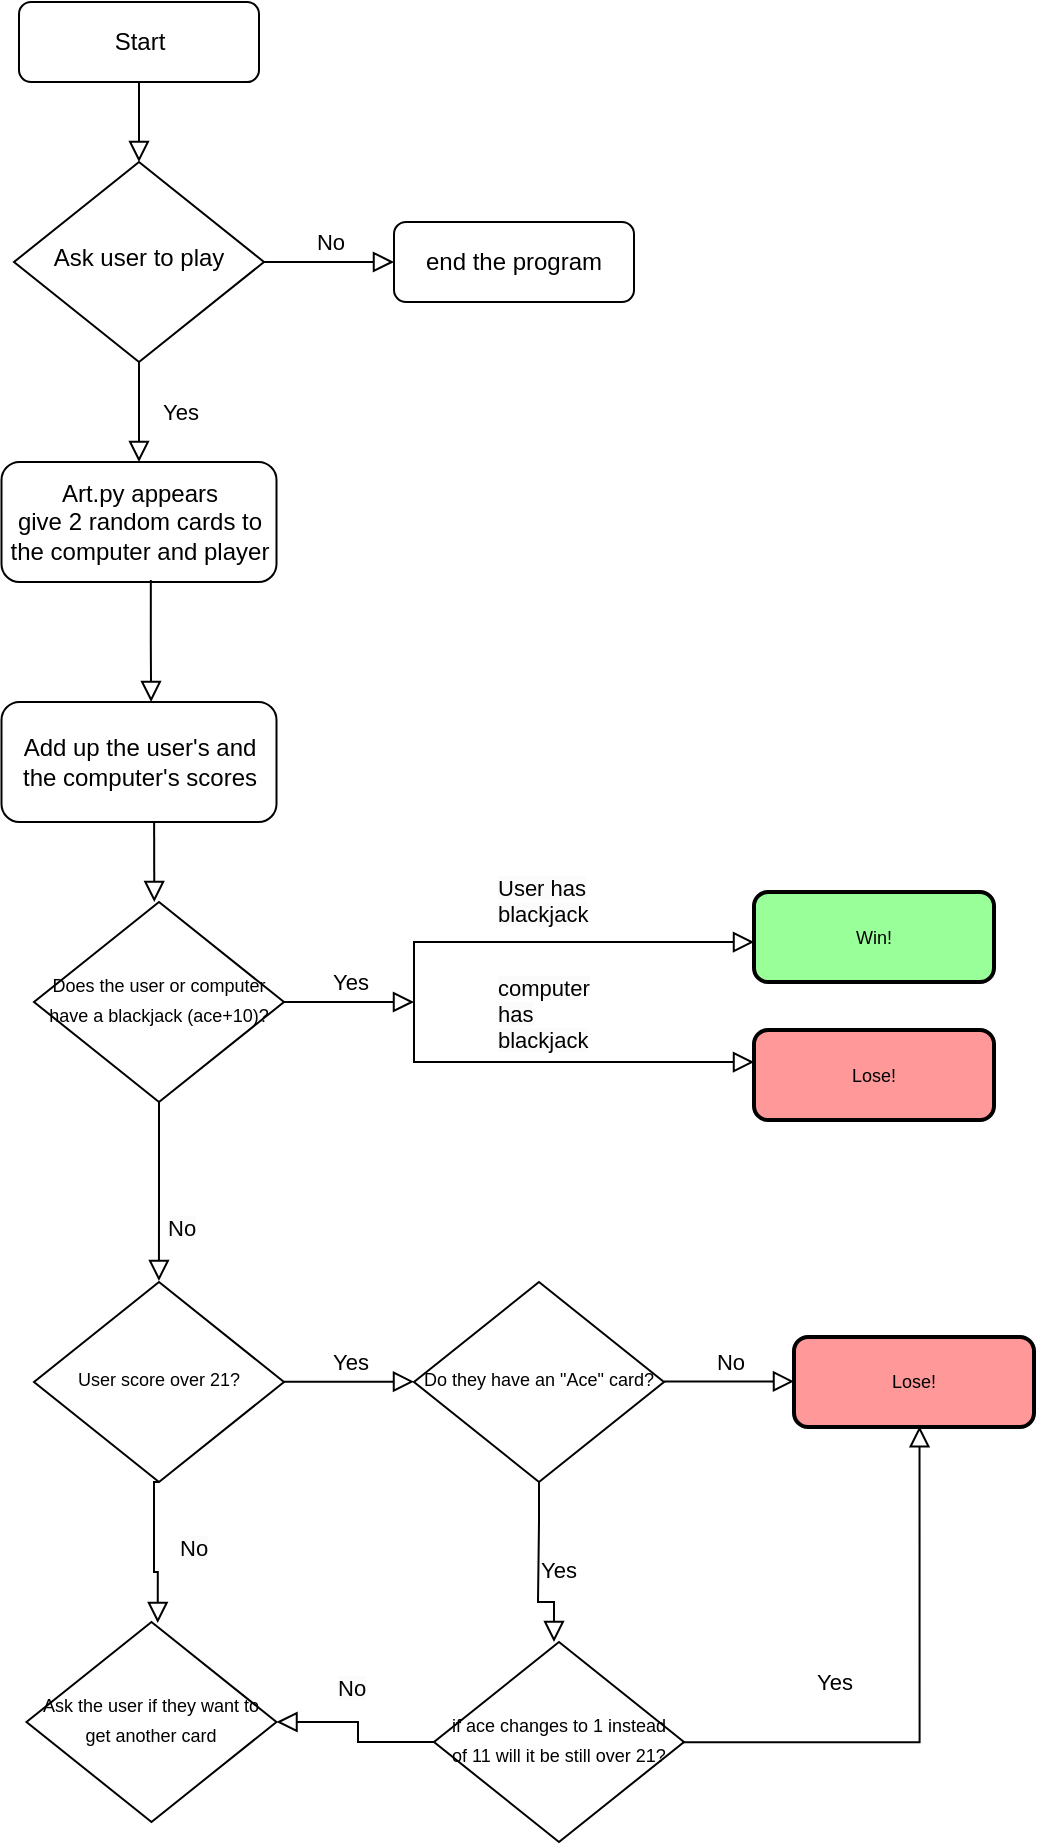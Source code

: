 <mxfile version="20.8.5" type="github">
  <diagram id="C5RBs43oDa-KdzZeNtuy" name="Page-1">
    <mxGraphModel dx="1526" dy="969" grid="1" gridSize="10" guides="1" tooltips="1" connect="1" arrows="1" fold="1" page="1" pageScale="1" pageWidth="827" pageHeight="1169" math="0" shadow="0">
      <root>
        <mxCell id="WIyWlLk6GJQsqaUBKTNV-0" />
        <mxCell id="WIyWlLk6GJQsqaUBKTNV-1" parent="WIyWlLk6GJQsqaUBKTNV-0" />
        <mxCell id="WIyWlLk6GJQsqaUBKTNV-2" value="" style="rounded=0;html=1;jettySize=auto;orthogonalLoop=1;fontSize=11;endArrow=block;endFill=0;endSize=8;strokeWidth=1;shadow=0;labelBackgroundColor=none;edgeStyle=orthogonalEdgeStyle;" parent="WIyWlLk6GJQsqaUBKTNV-1" source="WIyWlLk6GJQsqaUBKTNV-3" target="WIyWlLk6GJQsqaUBKTNV-6" edge="1">
          <mxGeometry relative="1" as="geometry" />
        </mxCell>
        <mxCell id="WIyWlLk6GJQsqaUBKTNV-3" value="Start" style="rounded=1;whiteSpace=wrap;html=1;fontSize=12;glass=0;strokeWidth=1;shadow=0;" parent="WIyWlLk6GJQsqaUBKTNV-1" vertex="1">
          <mxGeometry x="172.5" y="70" width="120" height="40" as="geometry" />
        </mxCell>
        <mxCell id="WIyWlLk6GJQsqaUBKTNV-4" value="Yes" style="rounded=0;html=1;jettySize=auto;orthogonalLoop=1;fontSize=11;endArrow=block;endFill=0;endSize=8;strokeWidth=1;shadow=0;labelBackgroundColor=none;edgeStyle=orthogonalEdgeStyle;" parent="WIyWlLk6GJQsqaUBKTNV-1" source="WIyWlLk6GJQsqaUBKTNV-6" edge="1">
          <mxGeometry y="20" relative="1" as="geometry">
            <mxPoint as="offset" />
            <mxPoint x="232.5" y="300" as="targetPoint" />
          </mxGeometry>
        </mxCell>
        <mxCell id="WIyWlLk6GJQsqaUBKTNV-5" value="No" style="edgeStyle=orthogonalEdgeStyle;rounded=0;html=1;jettySize=auto;orthogonalLoop=1;fontSize=11;endArrow=block;endFill=0;endSize=8;strokeWidth=1;shadow=0;labelBackgroundColor=none;" parent="WIyWlLk6GJQsqaUBKTNV-1" source="WIyWlLk6GJQsqaUBKTNV-6" target="WIyWlLk6GJQsqaUBKTNV-7" edge="1">
          <mxGeometry y="10" relative="1" as="geometry">
            <mxPoint as="offset" />
          </mxGeometry>
        </mxCell>
        <mxCell id="WIyWlLk6GJQsqaUBKTNV-6" value="Ask user to play" style="rhombus;whiteSpace=wrap;html=1;shadow=0;fontFamily=Helvetica;fontSize=12;align=center;strokeWidth=1;spacing=6;spacingTop=-4;" parent="WIyWlLk6GJQsqaUBKTNV-1" vertex="1">
          <mxGeometry x="170" y="150" width="125" height="100" as="geometry" />
        </mxCell>
        <mxCell id="WIyWlLk6GJQsqaUBKTNV-7" value="end the program" style="rounded=1;whiteSpace=wrap;html=1;fontSize=12;glass=0;strokeWidth=1;shadow=0;" parent="WIyWlLk6GJQsqaUBKTNV-1" vertex="1">
          <mxGeometry x="360" y="180" width="120" height="40" as="geometry" />
        </mxCell>
        <mxCell id="7bwbReD94zH6a7A578yX-1" value="Art.py appears&lt;br&gt;give 2 random cards to the computer and player" style="rounded=1;whiteSpace=wrap;html=1;fontSize=12;glass=0;strokeWidth=1;shadow=0;" vertex="1" parent="WIyWlLk6GJQsqaUBKTNV-1">
          <mxGeometry x="163.75" y="300" width="137.5" height="60" as="geometry" />
        </mxCell>
        <mxCell id="7bwbReD94zH6a7A578yX-4" value="" style="rounded=0;html=1;jettySize=auto;orthogonalLoop=1;fontSize=11;endArrow=block;endFill=0;endSize=8;strokeWidth=1;shadow=0;labelBackgroundColor=none;edgeStyle=orthogonalEdgeStyle;exitX=0.543;exitY=0.984;exitDx=0;exitDy=0;exitPerimeter=0;" edge="1" parent="WIyWlLk6GJQsqaUBKTNV-1" source="7bwbReD94zH6a7A578yX-1">
          <mxGeometry y="20" relative="1" as="geometry">
            <mxPoint as="offset" />
            <mxPoint x="238.55" y="370" as="sourcePoint" />
            <mxPoint x="238.55" y="420" as="targetPoint" />
          </mxGeometry>
        </mxCell>
        <mxCell id="7bwbReD94zH6a7A578yX-7" value="Add up the user&#39;s and the computer&#39;s scores" style="rounded=1;whiteSpace=wrap;html=1;fontSize=12;glass=0;strokeWidth=1;shadow=0;" vertex="1" parent="WIyWlLk6GJQsqaUBKTNV-1">
          <mxGeometry x="163.75" y="420" width="137.5" height="60" as="geometry" />
        </mxCell>
        <mxCell id="7bwbReD94zH6a7A578yX-8" value="&lt;font style=&quot;font-size: 9px;&quot;&gt;Does the user or computer have a blackjack (ace+10)?&lt;/font&gt;" style="rhombus;whiteSpace=wrap;html=1;shadow=0;fontFamily=Helvetica;fontSize=12;align=center;strokeWidth=1;spacing=6;spacingTop=-4;" vertex="1" parent="WIyWlLk6GJQsqaUBKTNV-1">
          <mxGeometry x="180" y="520" width="125" height="100" as="geometry" />
        </mxCell>
        <mxCell id="7bwbReD94zH6a7A578yX-10" value="" style="rounded=0;html=1;jettySize=auto;orthogonalLoop=1;fontSize=11;endArrow=block;endFill=0;endSize=8;strokeWidth=1;shadow=0;labelBackgroundColor=none;edgeStyle=orthogonalEdgeStyle;exitX=0.555;exitY=1.009;exitDx=0;exitDy=0;exitPerimeter=0;" edge="1" parent="WIyWlLk6GJQsqaUBKTNV-1" source="7bwbReD94zH6a7A578yX-7">
          <mxGeometry y="20" relative="1" as="geometry">
            <mxPoint as="offset" />
            <mxPoint x="240.003" y="459.04" as="sourcePoint" />
            <mxPoint x="240.14" y="520" as="targetPoint" />
            <Array as="points" />
          </mxGeometry>
        </mxCell>
        <mxCell id="7bwbReD94zH6a7A578yX-11" value="" style="rounded=0;html=1;jettySize=auto;orthogonalLoop=1;fontSize=11;endArrow=block;endFill=0;endSize=8;strokeWidth=1;shadow=0;labelBackgroundColor=none;edgeStyle=orthogonalEdgeStyle;exitX=0.5;exitY=1;exitDx=0;exitDy=0;" edge="1" parent="WIyWlLk6GJQsqaUBKTNV-1" source="7bwbReD94zH6a7A578yX-8">
          <mxGeometry y="20" relative="1" as="geometry">
            <mxPoint as="offset" />
            <mxPoint x="242.382" y="670" as="sourcePoint" />
            <mxPoint x="242.46" y="709.46" as="targetPoint" />
            <Array as="points" />
          </mxGeometry>
        </mxCell>
        <mxCell id="7bwbReD94zH6a7A578yX-13" value="&lt;span style=&quot;color: rgb(0, 0, 0); font-family: Helvetica; font-size: 11px; font-style: normal; font-variant-ligatures: normal; font-variant-caps: normal; font-weight: 400; letter-spacing: normal; orphans: 2; text-align: center; text-indent: 0px; text-transform: none; widows: 2; word-spacing: 0px; -webkit-text-stroke-width: 0px; background-color: rgb(251, 251, 251); text-decoration-thickness: initial; text-decoration-style: initial; text-decoration-color: initial; float: none; display: inline !important;&quot;&gt;No&lt;/span&gt;" style="text;whiteSpace=wrap;html=1;fontSize=9;" vertex="1" parent="WIyWlLk6GJQsqaUBKTNV-1">
          <mxGeometry x="245" y="670" width="50" height="40" as="geometry" />
        </mxCell>
        <mxCell id="7bwbReD94zH6a7A578yX-15" value="Yes" style="edgeStyle=orthogonalEdgeStyle;rounded=0;html=1;jettySize=auto;orthogonalLoop=1;fontSize=11;endArrow=block;endFill=0;endSize=8;strokeWidth=1;shadow=0;labelBackgroundColor=none;" edge="1" parent="WIyWlLk6GJQsqaUBKTNV-1">
          <mxGeometry y="10" relative="1" as="geometry">
            <mxPoint as="offset" />
            <mxPoint x="305" y="570" as="sourcePoint" />
            <mxPoint x="370" y="570" as="targetPoint" />
          </mxGeometry>
        </mxCell>
        <mxCell id="7bwbReD94zH6a7A578yX-16" value="Win!" style="rounded=1;whiteSpace=wrap;html=1;absoluteArcSize=1;arcSize=14;strokeWidth=2;fontSize=9;fillColor=#99FF99;" vertex="1" parent="WIyWlLk6GJQsqaUBKTNV-1">
          <mxGeometry x="540" y="515" width="120" height="45" as="geometry" />
        </mxCell>
        <mxCell id="7bwbReD94zH6a7A578yX-18" value="" style="edgeStyle=orthogonalEdgeStyle;rounded=0;html=1;jettySize=auto;orthogonalLoop=1;fontSize=11;endArrow=block;endFill=0;endSize=8;strokeWidth=1;shadow=0;labelBackgroundColor=none;entryX=0;entryY=0.556;entryDx=0;entryDy=0;entryPerimeter=0;" edge="1" parent="WIyWlLk6GJQsqaUBKTNV-1" target="7bwbReD94zH6a7A578yX-16">
          <mxGeometry x="0.151" relative="1" as="geometry">
            <mxPoint as="offset" />
            <mxPoint x="370" y="570" as="sourcePoint" />
            <mxPoint x="530" y="540" as="targetPoint" />
            <Array as="points">
              <mxPoint x="370" y="540" />
            </Array>
          </mxGeometry>
        </mxCell>
        <mxCell id="7bwbReD94zH6a7A578yX-19" value="" style="edgeStyle=orthogonalEdgeStyle;rounded=0;html=1;jettySize=auto;orthogonalLoop=1;fontSize=11;endArrow=block;endFill=0;endSize=8;strokeWidth=1;shadow=0;labelBackgroundColor=none;entryX=0;entryY=0.356;entryDx=0;entryDy=0;entryPerimeter=0;" edge="1" parent="WIyWlLk6GJQsqaUBKTNV-1" target="7bwbReD94zH6a7A578yX-20">
          <mxGeometry x="0.151" relative="1" as="geometry">
            <mxPoint as="offset" />
            <mxPoint x="370" y="570" as="sourcePoint" />
            <mxPoint x="530" y="600" as="targetPoint" />
            <Array as="points">
              <mxPoint x="370" y="600" />
            </Array>
          </mxGeometry>
        </mxCell>
        <mxCell id="7bwbReD94zH6a7A578yX-20" value="Lose!" style="rounded=1;whiteSpace=wrap;html=1;absoluteArcSize=1;arcSize=14;strokeWidth=2;fontSize=9;fillColor=#FF9999;" vertex="1" parent="WIyWlLk6GJQsqaUBKTNV-1">
          <mxGeometry x="540" y="584" width="120" height="45" as="geometry" />
        </mxCell>
        <mxCell id="7bwbReD94zH6a7A578yX-21" value="&lt;span style=&quot;color: rgb(0, 0, 0); font-family: Helvetica; font-size: 11px; font-style: normal; font-variant-ligatures: normal; font-variant-caps: normal; font-weight: 400; letter-spacing: normal; orphans: 2; text-align: center; text-indent: 0px; text-transform: none; widows: 2; word-spacing: 0px; -webkit-text-stroke-width: 0px; background-color: rgb(251, 251, 251); text-decoration-thickness: initial; text-decoration-style: initial; text-decoration-color: initial; float: none; display: inline !important;&quot;&gt;User has blackjack&lt;/span&gt;" style="text;whiteSpace=wrap;html=1;fontSize=9;" vertex="1" parent="WIyWlLk6GJQsqaUBKTNV-1">
          <mxGeometry x="410" y="500" width="50" height="40" as="geometry" />
        </mxCell>
        <mxCell id="7bwbReD94zH6a7A578yX-22" value="&lt;span style=&quot;color: rgb(0, 0, 0); font-family: Helvetica; font-size: 11px; font-style: normal; font-variant-ligatures: normal; font-variant-caps: normal; font-weight: 400; letter-spacing: normal; orphans: 2; text-align: center; text-indent: 0px; text-transform: none; widows: 2; word-spacing: 0px; -webkit-text-stroke-width: 0px; background-color: rgb(251, 251, 251); text-decoration-thickness: initial; text-decoration-style: initial; text-decoration-color: initial; float: none; display: inline !important;&quot;&gt;computer has blackjack&lt;/span&gt;" style="text;whiteSpace=wrap;html=1;fontSize=9;" vertex="1" parent="WIyWlLk6GJQsqaUBKTNV-1">
          <mxGeometry x="410" y="550" width="50" height="40" as="geometry" />
        </mxCell>
        <mxCell id="7bwbReD94zH6a7A578yX-23" value="&lt;font style=&quot;font-size: 9px;&quot;&gt;User score over 21?&lt;/font&gt;" style="rhombus;whiteSpace=wrap;html=1;shadow=0;fontFamily=Helvetica;fontSize=12;align=center;strokeWidth=1;spacing=6;spacingTop=-4;" vertex="1" parent="WIyWlLk6GJQsqaUBKTNV-1">
          <mxGeometry x="180" y="710" width="125" height="100" as="geometry" />
        </mxCell>
        <mxCell id="7bwbReD94zH6a7A578yX-24" value="Yes" style="edgeStyle=orthogonalEdgeStyle;rounded=0;html=1;jettySize=auto;orthogonalLoop=1;fontSize=11;endArrow=block;endFill=0;endSize=8;strokeWidth=1;shadow=0;labelBackgroundColor=none;" edge="1" parent="WIyWlLk6GJQsqaUBKTNV-1">
          <mxGeometry y="10" relative="1" as="geometry">
            <mxPoint as="offset" />
            <mxPoint x="305" y="759.83" as="sourcePoint" />
            <mxPoint x="370" y="759.83" as="targetPoint" />
          </mxGeometry>
        </mxCell>
        <mxCell id="7bwbReD94zH6a7A578yX-25" value="&lt;font style=&quot;font-size: 9px;&quot;&gt;Do they have an &quot;Ace&quot; card?&lt;/font&gt;" style="rhombus;whiteSpace=wrap;html=1;shadow=0;fontFamily=Helvetica;fontSize=12;align=center;strokeWidth=1;spacing=6;spacingTop=-4;" vertex="1" parent="WIyWlLk6GJQsqaUBKTNV-1">
          <mxGeometry x="370" y="710" width="125" height="100" as="geometry" />
        </mxCell>
        <mxCell id="7bwbReD94zH6a7A578yX-26" value="No" style="edgeStyle=orthogonalEdgeStyle;rounded=0;html=1;jettySize=auto;orthogonalLoop=1;fontSize=11;endArrow=block;endFill=0;endSize=8;strokeWidth=1;shadow=0;labelBackgroundColor=none;" edge="1" parent="WIyWlLk6GJQsqaUBKTNV-1">
          <mxGeometry y="10" relative="1" as="geometry">
            <mxPoint as="offset" />
            <mxPoint x="495" y="759.71" as="sourcePoint" />
            <mxPoint x="560" y="759.71" as="targetPoint" />
          </mxGeometry>
        </mxCell>
        <mxCell id="7bwbReD94zH6a7A578yX-27" value="Lose!" style="rounded=1;whiteSpace=wrap;html=1;absoluteArcSize=1;arcSize=14;strokeWidth=2;fontSize=9;fillColor=#FF9999;" vertex="1" parent="WIyWlLk6GJQsqaUBKTNV-1">
          <mxGeometry x="560" y="737.5" width="120" height="45" as="geometry" />
        </mxCell>
        <mxCell id="7bwbReD94zH6a7A578yX-28" value="Yes" style="edgeStyle=orthogonalEdgeStyle;rounded=0;html=1;jettySize=auto;orthogonalLoop=1;fontSize=11;endArrow=block;endFill=0;endSize=8;strokeWidth=1;shadow=0;labelBackgroundColor=none;exitX=0.5;exitY=1;exitDx=0;exitDy=0;" edge="1" parent="WIyWlLk6GJQsqaUBKTNV-1" source="7bwbReD94zH6a7A578yX-25">
          <mxGeometry y="10" relative="1" as="geometry">
            <mxPoint as="offset" />
            <mxPoint x="410" y="830.0" as="sourcePoint" />
            <mxPoint x="440" y="890" as="targetPoint" />
            <Array as="points">
              <mxPoint x="433" y="830" />
              <mxPoint x="432" y="830" />
              <mxPoint x="432" y="870" />
              <mxPoint x="440" y="870" />
            </Array>
          </mxGeometry>
        </mxCell>
        <mxCell id="7bwbReD94zH6a7A578yX-29" value="&lt;font style=&quot;font-size: 9px;&quot;&gt;if ace changes to 1 instead of 11 will it be still over 21?&lt;/font&gt;" style="rhombus;whiteSpace=wrap;html=1;shadow=0;fontFamily=Helvetica;fontSize=12;align=center;strokeWidth=1;spacing=6;spacingTop=-4;" vertex="1" parent="WIyWlLk6GJQsqaUBKTNV-1">
          <mxGeometry x="380" y="890" width="125" height="100" as="geometry" />
        </mxCell>
        <mxCell id="7bwbReD94zH6a7A578yX-30" value="Yes" style="edgeStyle=orthogonalEdgeStyle;rounded=0;html=1;jettySize=auto;orthogonalLoop=1;fontSize=11;endArrow=block;endFill=0;endSize=8;strokeWidth=1;shadow=0;labelBackgroundColor=none;exitX=0.993;exitY=0.501;exitDx=0;exitDy=0;exitPerimeter=0;entryX=0.523;entryY=0.992;entryDx=0;entryDy=0;entryPerimeter=0;" edge="1" parent="WIyWlLk6GJQsqaUBKTNV-1" source="7bwbReD94zH6a7A578yX-29" target="7bwbReD94zH6a7A578yX-27">
          <mxGeometry x="-0.451" y="30" relative="1" as="geometry">
            <mxPoint as="offset" />
            <mxPoint x="510" y="940" as="sourcePoint" />
            <mxPoint x="600" y="940" as="targetPoint" />
            <Array as="points">
              <mxPoint x="623" y="940" />
            </Array>
          </mxGeometry>
        </mxCell>
        <mxCell id="7bwbReD94zH6a7A578yX-31" value="&lt;font style=&quot;font-size: 9px;&quot;&gt;Ask the user if they want to get another card&lt;/font&gt;" style="rhombus;whiteSpace=wrap;html=1;shadow=0;fontFamily=Helvetica;fontSize=12;align=center;strokeWidth=1;spacing=6;spacingTop=-4;" vertex="1" parent="WIyWlLk6GJQsqaUBKTNV-1">
          <mxGeometry x="176.25" y="880" width="125" height="100" as="geometry" />
        </mxCell>
        <mxCell id="7bwbReD94zH6a7A578yX-33" value="" style="rounded=0;html=1;jettySize=auto;orthogonalLoop=1;fontSize=11;endArrow=block;endFill=0;endSize=8;strokeWidth=1;shadow=0;labelBackgroundColor=none;edgeStyle=orthogonalEdgeStyle;exitX=0.5;exitY=1;exitDx=0;exitDy=0;entryX=0.525;entryY=0.005;entryDx=0;entryDy=0;entryPerimeter=0;" edge="1" parent="WIyWlLk6GJQsqaUBKTNV-1" target="7bwbReD94zH6a7A578yX-31">
          <mxGeometry y="20" relative="1" as="geometry">
            <mxPoint as="offset" />
            <mxPoint x="242.45" y="810" as="sourcePoint" />
            <mxPoint x="242.41" y="899.46" as="targetPoint" />
            <Array as="points">
              <mxPoint x="240" y="810" />
              <mxPoint x="240" y="855" />
              <mxPoint x="242" y="855" />
            </Array>
          </mxGeometry>
        </mxCell>
        <mxCell id="7bwbReD94zH6a7A578yX-34" value="&lt;span style=&quot;color: rgb(0, 0, 0); font-family: Helvetica; font-size: 11px; font-style: normal; font-variant-ligatures: normal; font-variant-caps: normal; font-weight: 400; letter-spacing: normal; orphans: 2; text-align: center; text-indent: 0px; text-transform: none; widows: 2; word-spacing: 0px; -webkit-text-stroke-width: 0px; background-color: rgb(251, 251, 251); text-decoration-thickness: initial; text-decoration-style: initial; text-decoration-color: initial; float: none; display: inline !important;&quot;&gt;No&lt;/span&gt;" style="text;whiteSpace=wrap;html=1;fontSize=9;" vertex="1" parent="WIyWlLk6GJQsqaUBKTNV-1">
          <mxGeometry x="251.25" y="830" width="50" height="40" as="geometry" />
        </mxCell>
        <mxCell id="7bwbReD94zH6a7A578yX-35" value="" style="rounded=0;html=1;jettySize=auto;orthogonalLoop=1;fontSize=11;endArrow=block;endFill=0;endSize=8;strokeWidth=1;shadow=0;labelBackgroundColor=none;edgeStyle=orthogonalEdgeStyle;exitX=0;exitY=0.5;exitDx=0;exitDy=0;entryX=1;entryY=0.5;entryDx=0;entryDy=0;" edge="1" parent="WIyWlLk6GJQsqaUBKTNV-1" source="7bwbReD94zH6a7A578yX-29" target="7bwbReD94zH6a7A578yX-31">
          <mxGeometry y="20" relative="1" as="geometry">
            <mxPoint as="offset" />
            <mxPoint x="342.45" y="894.75" as="sourcePoint" />
            <mxPoint x="341.875" y="965.25" as="targetPoint" />
            <Array as="points">
              <mxPoint x="342" y="940" />
              <mxPoint x="342" y="930" />
            </Array>
          </mxGeometry>
        </mxCell>
        <mxCell id="7bwbReD94zH6a7A578yX-36" value="&lt;span style=&quot;color: rgb(0, 0, 0); font-family: Helvetica; font-size: 11px; font-style: normal; font-variant-ligatures: normal; font-variant-caps: normal; font-weight: 400; letter-spacing: normal; orphans: 2; text-align: center; text-indent: 0px; text-transform: none; widows: 2; word-spacing: 0px; -webkit-text-stroke-width: 0px; background-color: rgb(251, 251, 251); text-decoration-thickness: initial; text-decoration-style: initial; text-decoration-color: initial; float: none; display: inline !important;&quot;&gt;No&lt;/span&gt;" style="text;whiteSpace=wrap;html=1;fontSize=9;" vertex="1" parent="WIyWlLk6GJQsqaUBKTNV-1">
          <mxGeometry x="330" y="900" width="50" height="40" as="geometry" />
        </mxCell>
      </root>
    </mxGraphModel>
  </diagram>
</mxfile>
